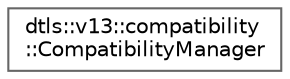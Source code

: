 digraph "Graphical Class Hierarchy"
{
 // LATEX_PDF_SIZE
  bgcolor="transparent";
  edge [fontname=Helvetica,fontsize=10,labelfontname=Helvetica,labelfontsize=10];
  node [fontname=Helvetica,fontsize=10,shape=box,height=0.2,width=0.4];
  rankdir="LR";
  Node0 [id="Node000000",label="dtls::v13::compatibility\l::CompatibilityManager",height=0.2,width=0.4,color="grey40", fillcolor="white", style="filled",URL="$classdtls_1_1v13_1_1compatibility_1_1CompatibilityManager.html",tooltip="Main compatibility manager."];
}
